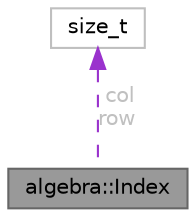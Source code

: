 digraph "algebra::Index"
{
 // LATEX_PDF_SIZE
  bgcolor="transparent";
  edge [fontname=Helvetica,fontsize=10,labelfontname=Helvetica,labelfontsize=10];
  node [fontname=Helvetica,fontsize=10,shape=box,height=0.2,width=0.4];
  Node1 [id="Node000001",label="algebra::Index",height=0.2,width=0.4,color="gray40", fillcolor="grey60", style="filled", fontcolor="black",tooltip="alias for the index of the matrix"];
  Node2 -> Node1 [id="edge1_Node000001_Node000002",dir="back",color="darkorchid3",style="dashed",tooltip=" ",label=" col\nrow",fontcolor="grey" ];
  Node2 [id="Node000002",label="size_t",height=0.2,width=0.4,color="grey75", fillcolor="white", style="filled",tooltip=" "];
}
